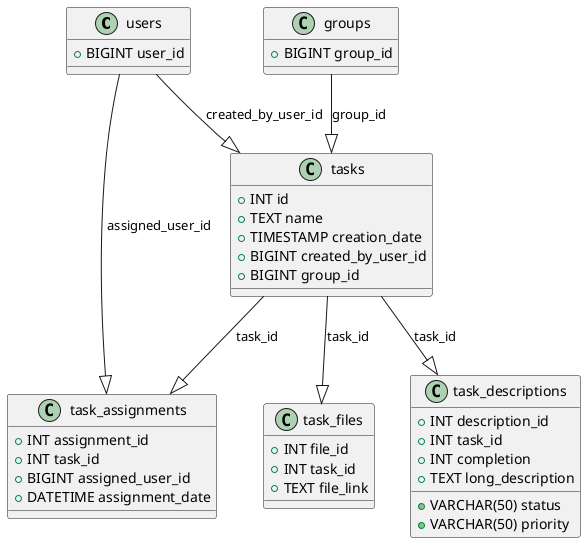 @startuml bd

class users {
  +BIGINT user_id
}

class groups {
  +BIGINT group_id
}

class tasks {
  +INT id
  +TEXT name
  +TIMESTAMP creation_date
  +BIGINT created_by_user_id
  +BIGINT group_id
}

class task_assignments {
  +INT assignment_id
  +INT task_id
  +BIGINT assigned_user_id
  +DATETIME assignment_date
}

class task_files {
  +INT file_id
  +INT task_id
  +TEXT file_link
}

class task_descriptions {
  +INT description_id
  +INT task_id
  +VARCHAR(50) status
  +VARCHAR(50) priority
  +INT completion
  +TEXT long_description
}

users --|> tasks : "created_by_user_id"
groups --|> tasks : "group_id"
tasks --|> task_assignments : "task_id"
tasks --|> task_files : "task_id"
tasks --|> task_descriptions : "task_id"
users --|> task_assignments : "assigned_user_id"

@enduml